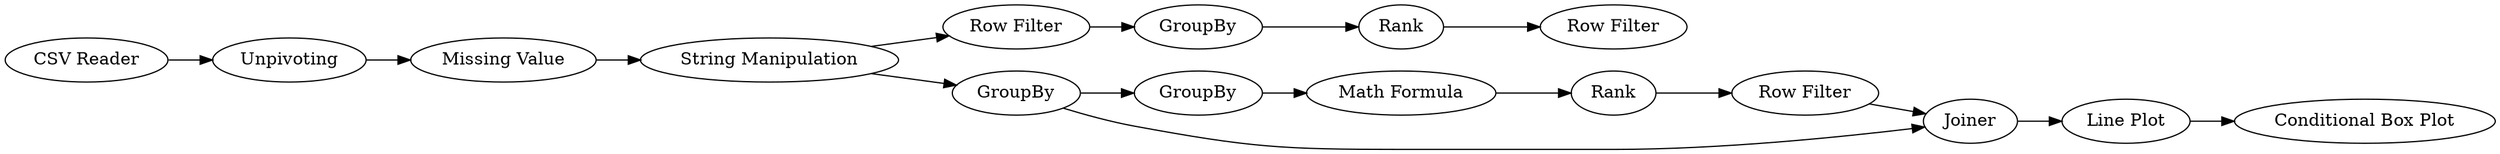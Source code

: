 digraph {
	"-2354150814657806970_8" [label=Rank]
	"-2354150814657806970_9" [label="Row Filter"]
	"-2354150814657806970_6" [label=GroupBy]
	"-2354150814657806970_5" [label="String Manipulation"]
	"-2354150814657806970_12" [label="Row Filter"]
	"-2354150814657806970_10" [label=Joiner]
	"-2354150814657806970_7" [label="Math Formula"]
	"-2354150814657806970_16" [label="Conditional Box Plot"]
	"-2354150814657806970_4" [label=GroupBy]
	"-2354150814657806970_2" [label=Unpivoting]
	"-2354150814657806970_15" [label="Row Filter"]
	"-2354150814657806970_3" [label="Missing Value"]
	"-2354150814657806970_1" [label="CSV Reader"]
	"-2354150814657806970_11" [label="Line Plot"]
	"-2354150814657806970_14" [label=Rank]
	"-2354150814657806970_13" [label=GroupBy]
	"-2354150814657806970_6" -> "-2354150814657806970_7"
	"-2354150814657806970_1" -> "-2354150814657806970_2"
	"-2354150814657806970_3" -> "-2354150814657806970_5"
	"-2354150814657806970_13" -> "-2354150814657806970_14"
	"-2354150814657806970_12" -> "-2354150814657806970_13"
	"-2354150814657806970_4" -> "-2354150814657806970_10"
	"-2354150814657806970_2" -> "-2354150814657806970_3"
	"-2354150814657806970_11" -> "-2354150814657806970_16"
	"-2354150814657806970_10" -> "-2354150814657806970_11"
	"-2354150814657806970_9" -> "-2354150814657806970_10"
	"-2354150814657806970_7" -> "-2354150814657806970_8"
	"-2354150814657806970_5" -> "-2354150814657806970_4"
	"-2354150814657806970_4" -> "-2354150814657806970_6"
	"-2354150814657806970_8" -> "-2354150814657806970_9"
	"-2354150814657806970_5" -> "-2354150814657806970_12"
	"-2354150814657806970_14" -> "-2354150814657806970_15"
	rankdir=LR
}
